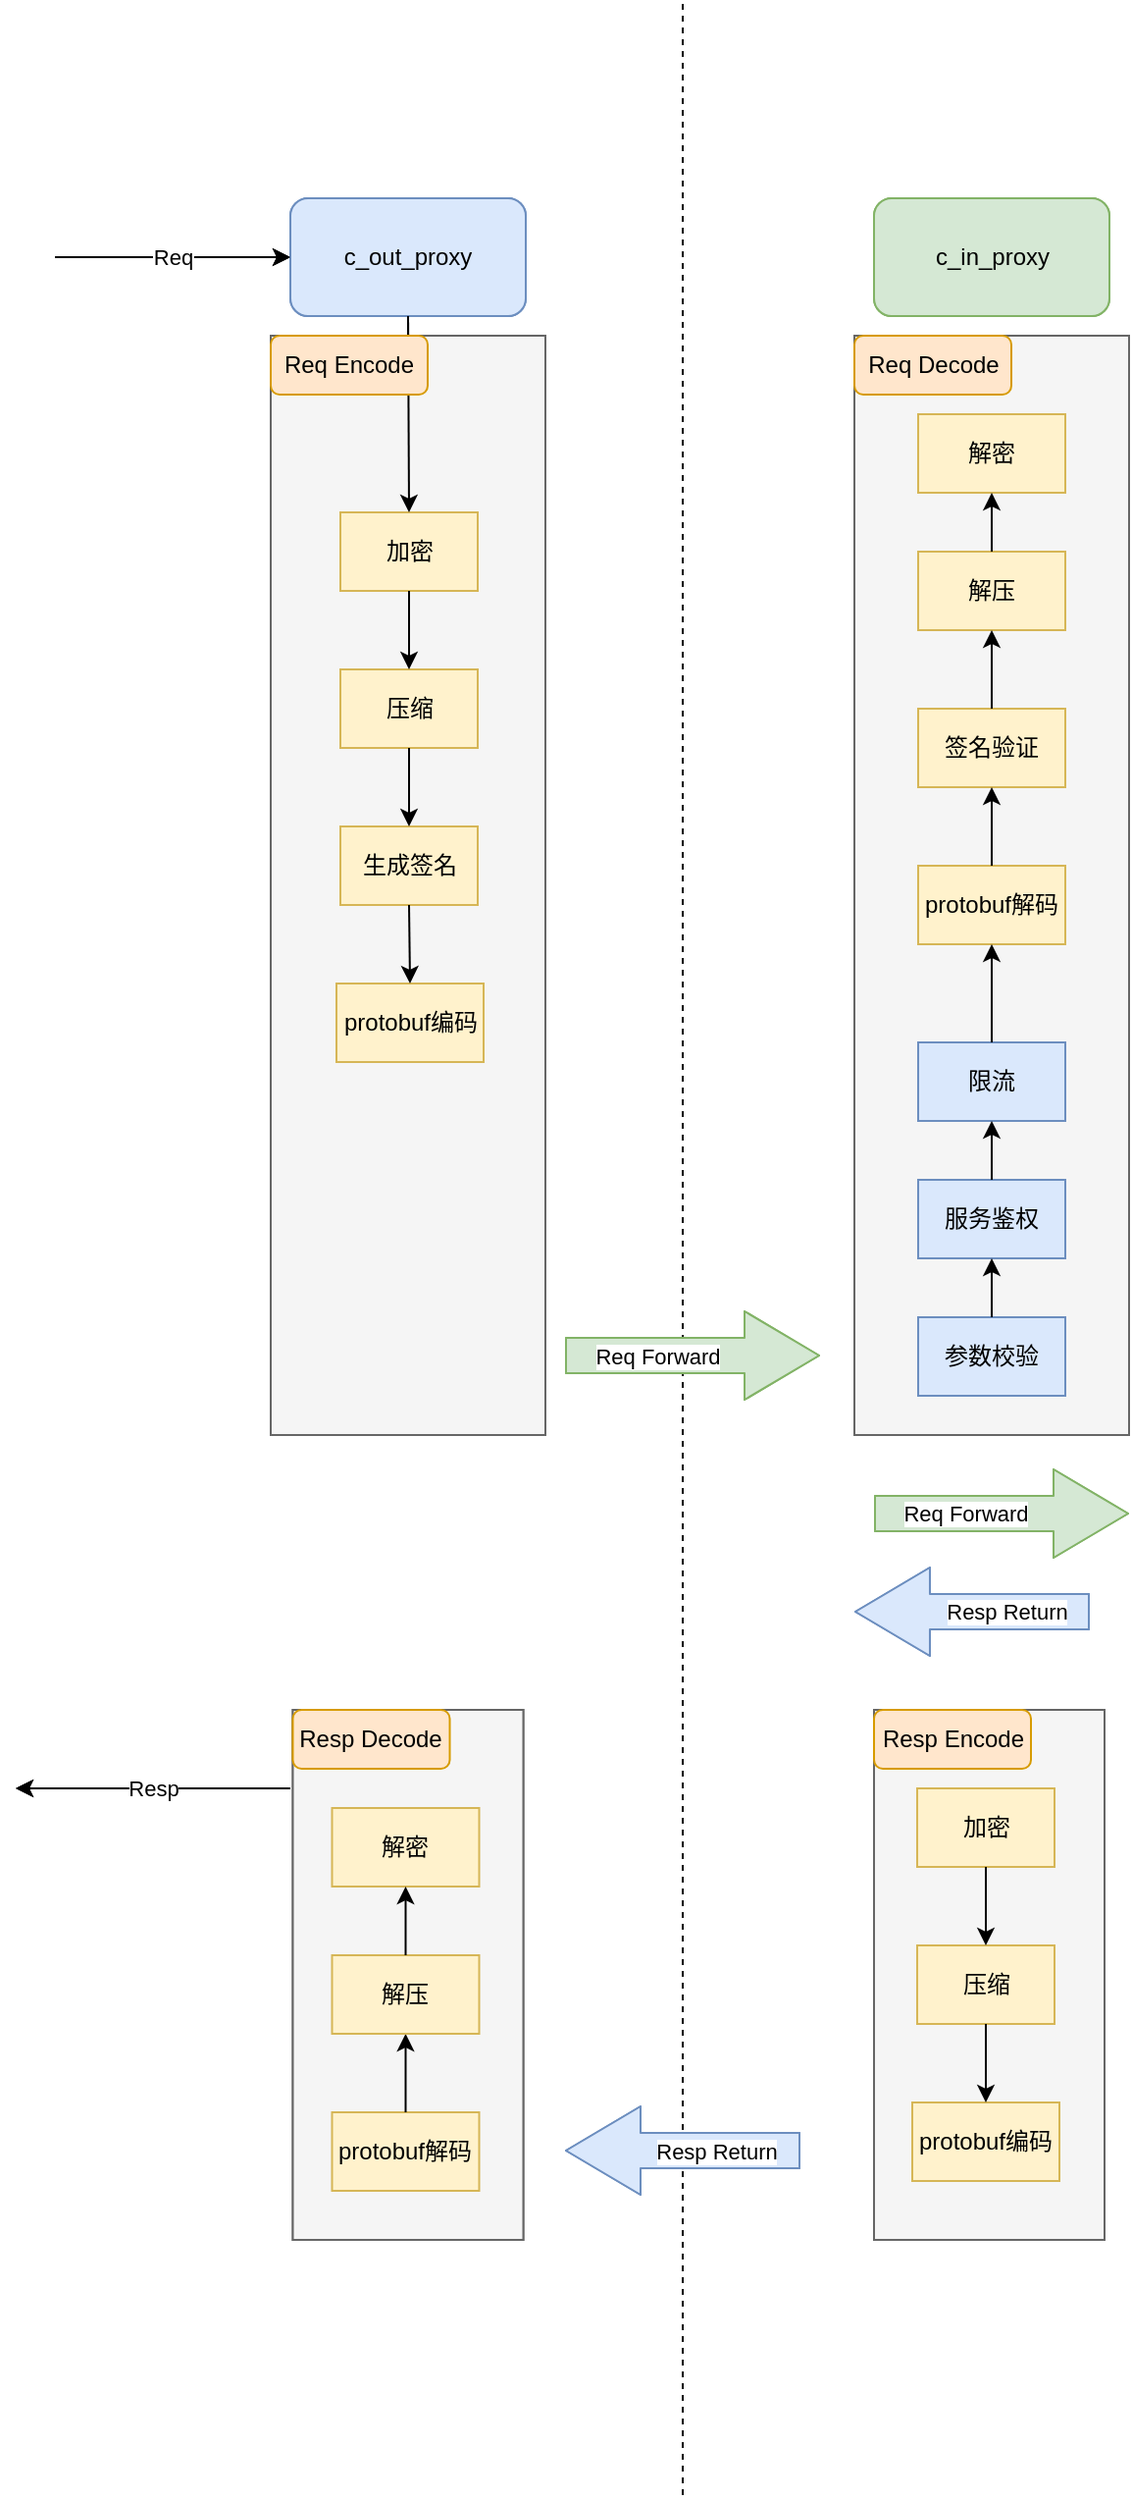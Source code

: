 <mxfile version="19.0.3" type="device" pages="2"><diagram id="SOTaGFxLW1IW16drZ-2w" name="第 1 页"><mxGraphModel dx="1558" dy="1741" grid="1" gridSize="10" guides="1" tooltips="1" connect="1" arrows="1" fold="1" page="1" pageScale="1" pageWidth="827" pageHeight="1169" math="0" shadow="0"><root><mxCell id="0"/><mxCell id="1" parent="0"/><mxCell id="iIdlqfOFY2n8oATeS3dH-1" value="" style="rounded=0;whiteSpace=wrap;html=1;fillColor=#f5f5f5;strokeColor=#666666;fontColor=#333333;" parent="1" vertex="1"><mxGeometry x="-38.75" y="850" width="117.5" height="270" as="geometry"/></mxCell><mxCell id="iIdlqfOFY2n8oATeS3dH-2" value="Resp Decode" style="rounded=1;whiteSpace=wrap;html=1;fillColor=#ffe6cc;strokeColor=#d79b00;" parent="1" vertex="1"><mxGeometry x="-38.75" y="850" width="80" height="30" as="geometry"/></mxCell><mxCell id="iIdlqfOFY2n8oATeS3dH-3" value="" style="rounded=0;whiteSpace=wrap;html=1;fillColor=#f5f5f5;strokeColor=#666666;fontColor=#333333;" parent="1" vertex="1"><mxGeometry x="257.5" y="850" width="117.5" height="270" as="geometry"/></mxCell><mxCell id="iIdlqfOFY2n8oATeS3dH-4" value="" style="rounded=0;whiteSpace=wrap;html=1;fillColor=#f5f5f5;strokeColor=#666666;fontColor=#333333;" parent="1" vertex="1"><mxGeometry x="247.5" y="150" width="140" height="560" as="geometry"/></mxCell><mxCell id="iIdlqfOFY2n8oATeS3dH-5" value="" style="rounded=0;whiteSpace=wrap;html=1;fillColor=#f5f5f5;strokeColor=#666666;fontColor=#333333;" parent="1" vertex="1"><mxGeometry x="-50" y="150" width="140" height="560" as="geometry"/></mxCell><mxCell id="iIdlqfOFY2n8oATeS3dH-6" value="c_out_proxy" style="rounded=1;whiteSpace=wrap;html=1;fillColor=#dae8fc;strokeColor=#6c8ebf;" parent="1" vertex="1"><mxGeometry x="-40" y="80" width="120" height="60" as="geometry"/></mxCell><mxCell id="iIdlqfOFY2n8oATeS3dH-7" value="c_in_proxy" style="rounded=1;whiteSpace=wrap;html=1;fillColor=#d5e8d4;strokeColor=#82b366;" parent="1" vertex="1"><mxGeometry x="257.5" y="80" width="120" height="60" as="geometry"/></mxCell><mxCell id="iIdlqfOFY2n8oATeS3dH-8" value="" style="endArrow=none;dashed=1;html=1;" parent="1" edge="1"><mxGeometry width="50" height="50" relative="1" as="geometry"><mxPoint x="160" y="1250" as="sourcePoint"/><mxPoint x="160" y="-20" as="targetPoint"/></mxGeometry></mxCell><mxCell id="iIdlqfOFY2n8oATeS3dH-9" value="加密" style="rounded=0;whiteSpace=wrap;html=1;fillColor=#fff2cc;strokeColor=#d6b656;" parent="1" vertex="1"><mxGeometry x="-14.5" y="240" width="70" height="40" as="geometry"/></mxCell><mxCell id="iIdlqfOFY2n8oATeS3dH-10" value="Req" style="endArrow=classic;html=1;entryX=0;entryY=0.5;entryDx=0;entryDy=0;" parent="1" target="iIdlqfOFY2n8oATeS3dH-6" edge="1"><mxGeometry width="50" height="50" relative="1" as="geometry"><mxPoint x="-160" y="110" as="sourcePoint"/><mxPoint x="-180" y="70" as="targetPoint"/></mxGeometry></mxCell><mxCell id="iIdlqfOFY2n8oATeS3dH-11" value="" style="endArrow=classic;html=1;exitX=0.5;exitY=1;exitDx=0;exitDy=0;entryX=0.5;entryY=0;entryDx=0;entryDy=0;" parent="1" source="iIdlqfOFY2n8oATeS3dH-6" target="iIdlqfOFY2n8oATeS3dH-9" edge="1"><mxGeometry width="50" height="50" relative="1" as="geometry"><mxPoint x="-90" y="220" as="sourcePoint"/><mxPoint x="-40" y="170" as="targetPoint"/></mxGeometry></mxCell><mxCell id="iIdlqfOFY2n8oATeS3dH-12" value="压缩" style="rounded=0;whiteSpace=wrap;html=1;fillColor=#fff2cc;strokeColor=#d6b656;" parent="1" vertex="1"><mxGeometry x="-14.5" y="320" width="70" height="40" as="geometry"/></mxCell><mxCell id="iIdlqfOFY2n8oATeS3dH-13" value="" style="endArrow=classic;html=1;exitX=0.5;exitY=1;exitDx=0;exitDy=0;entryX=0.5;entryY=0;entryDx=0;entryDy=0;" parent="1" source="iIdlqfOFY2n8oATeS3dH-9" target="iIdlqfOFY2n8oATeS3dH-12" edge="1"><mxGeometry width="50" height="50" relative="1" as="geometry"><mxPoint x="-189.5" y="330" as="sourcePoint"/><mxPoint x="-139.5" y="280" as="targetPoint"/></mxGeometry></mxCell><mxCell id="iIdlqfOFY2n8oATeS3dH-14" value="生成签名" style="rounded=0;whiteSpace=wrap;html=1;fillColor=#fff2cc;strokeColor=#d6b656;" parent="1" vertex="1"><mxGeometry x="-14.5" y="400" width="70" height="40" as="geometry"/></mxCell><mxCell id="iIdlqfOFY2n8oATeS3dH-15" value="" style="endArrow=classic;html=1;exitX=0.5;exitY=1;exitDx=0;exitDy=0;entryX=0.5;entryY=0;entryDx=0;entryDy=0;" parent="1" source="iIdlqfOFY2n8oATeS3dH-12" target="iIdlqfOFY2n8oATeS3dH-14" edge="1"><mxGeometry width="50" height="50" relative="1" as="geometry"><mxPoint x="-159.5" y="490" as="sourcePoint"/><mxPoint x="-109.5" y="440" as="targetPoint"/></mxGeometry></mxCell><mxCell id="iIdlqfOFY2n8oATeS3dH-16" value="protobuf编码" style="rounded=0;whiteSpace=wrap;html=1;fillColor=#fff2cc;strokeColor=#d6b656;" parent="1" vertex="1"><mxGeometry x="-16.5" y="480" width="75" height="40" as="geometry"/></mxCell><mxCell id="iIdlqfOFY2n8oATeS3dH-17" value="" style="endArrow=classic;html=1;exitX=0.5;exitY=1;exitDx=0;exitDy=0;entryX=0.5;entryY=0;entryDx=0;entryDy=0;" parent="1" source="iIdlqfOFY2n8oATeS3dH-14" target="iIdlqfOFY2n8oATeS3dH-16" edge="1"><mxGeometry width="50" height="50" relative="1" as="geometry"><mxPoint x="-239.5" y="540" as="sourcePoint"/><mxPoint x="-189.5" y="490" as="targetPoint"/></mxGeometry></mxCell><mxCell id="iIdlqfOFY2n8oATeS3dH-18" value="Req Forward" style="shape=flexArrow;endArrow=classic;html=1;fillColor=#d5e8d4;strokeColor=#82b366;endWidth=26;endSize=12.33;width=18;" parent="1" edge="1"><mxGeometry x="-0.286" width="50" height="50" relative="1" as="geometry"><mxPoint x="100" y="669.5" as="sourcePoint"/><mxPoint x="230" y="669.5" as="targetPoint"/><mxPoint as="offset"/></mxGeometry></mxCell><mxCell id="iIdlqfOFY2n8oATeS3dH-19" value="参数校验" style="rounded=0;whiteSpace=wrap;html=1;fillColor=#dae8fc;strokeColor=#6c8ebf;" parent="1" vertex="1"><mxGeometry x="280" y="650" width="75" height="40" as="geometry"/></mxCell><mxCell id="iIdlqfOFY2n8oATeS3dH-20" value="服务鉴权" style="rounded=0;whiteSpace=wrap;html=1;fillColor=#dae8fc;strokeColor=#6c8ebf;" parent="1" vertex="1"><mxGeometry x="280" y="580" width="75" height="40" as="geometry"/></mxCell><mxCell id="iIdlqfOFY2n8oATeS3dH-21" value="" style="endArrow=classic;html=1;exitX=0.5;exitY=0;exitDx=0;exitDy=0;entryX=0.5;entryY=1;entryDx=0;entryDy=0;" parent="1" source="iIdlqfOFY2n8oATeS3dH-19" target="iIdlqfOFY2n8oATeS3dH-20" edge="1"><mxGeometry width="50" height="50" relative="1" as="geometry"><mxPoint x="560" y="650" as="sourcePoint"/><mxPoint x="610" y="600" as="targetPoint"/></mxGeometry></mxCell><mxCell id="iIdlqfOFY2n8oATeS3dH-22" value="限流" style="rounded=0;whiteSpace=wrap;html=1;fillColor=#dae8fc;strokeColor=#6c8ebf;" parent="1" vertex="1"><mxGeometry x="280" y="510" width="75" height="40" as="geometry"/></mxCell><mxCell id="iIdlqfOFY2n8oATeS3dH-23" value="" style="endArrow=classic;html=1;exitX=0.5;exitY=0;exitDx=0;exitDy=0;entryX=0.5;entryY=1;entryDx=0;entryDy=0;" parent="1" source="iIdlqfOFY2n8oATeS3dH-20" target="iIdlqfOFY2n8oATeS3dH-22" edge="1"><mxGeometry width="50" height="50" relative="1" as="geometry"><mxPoint x="540" y="650" as="sourcePoint"/><mxPoint x="590" y="600" as="targetPoint"/></mxGeometry></mxCell><mxCell id="iIdlqfOFY2n8oATeS3dH-24" value="protobuf解码" style="rounded=0;whiteSpace=wrap;html=1;fillColor=#fff2cc;strokeColor=#d6b656;" parent="1" vertex="1"><mxGeometry x="280" y="420" width="75" height="40" as="geometry"/></mxCell><mxCell id="iIdlqfOFY2n8oATeS3dH-25" value="" style="endArrow=classic;html=1;exitX=0.5;exitY=0;exitDx=0;exitDy=0;entryX=0.5;entryY=1;entryDx=0;entryDy=0;" parent="1" source="iIdlqfOFY2n8oATeS3dH-22" target="iIdlqfOFY2n8oATeS3dH-24" edge="1"><mxGeometry width="50" height="50" relative="1" as="geometry"><mxPoint x="452.5" y="500" as="sourcePoint"/><mxPoint x="502.5" y="450" as="targetPoint"/></mxGeometry></mxCell><mxCell id="iIdlqfOFY2n8oATeS3dH-26" value="签名验证" style="rounded=0;whiteSpace=wrap;html=1;fillColor=#fff2cc;strokeColor=#d6b656;" parent="1" vertex="1"><mxGeometry x="280" y="340" width="75" height="40" as="geometry"/></mxCell><mxCell id="iIdlqfOFY2n8oATeS3dH-27" value="" style="endArrow=classic;html=1;exitX=0.5;exitY=0;exitDx=0;exitDy=0;entryX=0.5;entryY=1;entryDx=0;entryDy=0;" parent="1" source="iIdlqfOFY2n8oATeS3dH-24" target="iIdlqfOFY2n8oATeS3dH-26" edge="1"><mxGeometry width="50" height="50" relative="1" as="geometry"><mxPoint x="412.5" y="480" as="sourcePoint"/><mxPoint x="462.5" y="430" as="targetPoint"/></mxGeometry></mxCell><mxCell id="iIdlqfOFY2n8oATeS3dH-28" value="解压" style="rounded=0;whiteSpace=wrap;html=1;fillColor=#fff2cc;strokeColor=#d6b656;" parent="1" vertex="1"><mxGeometry x="280" y="260" width="75" height="40" as="geometry"/></mxCell><mxCell id="iIdlqfOFY2n8oATeS3dH-29" value="" style="endArrow=classic;html=1;exitX=0.5;exitY=0;exitDx=0;exitDy=0;entryX=0.5;entryY=1;entryDx=0;entryDy=0;" parent="1" source="iIdlqfOFY2n8oATeS3dH-26" target="iIdlqfOFY2n8oATeS3dH-28" edge="1"><mxGeometry width="50" height="50" relative="1" as="geometry"><mxPoint x="527.5" y="440" as="sourcePoint"/><mxPoint x="577.5" y="390" as="targetPoint"/></mxGeometry></mxCell><mxCell id="iIdlqfOFY2n8oATeS3dH-30" value="解密" style="rounded=0;whiteSpace=wrap;html=1;fillColor=#fff2cc;strokeColor=#d6b656;" parent="1" vertex="1"><mxGeometry x="280" y="190" width="75" height="40" as="geometry"/></mxCell><mxCell id="iIdlqfOFY2n8oATeS3dH-31" value="" style="endArrow=classic;html=1;exitX=0.5;exitY=0;exitDx=0;exitDy=0;entryX=0.5;entryY=1;entryDx=0;entryDy=0;" parent="1" source="iIdlqfOFY2n8oATeS3dH-28" target="iIdlqfOFY2n8oATeS3dH-30" edge="1"><mxGeometry width="50" height="50" relative="1" as="geometry"><mxPoint x="467.5" y="280" as="sourcePoint"/><mxPoint x="517.5" y="230" as="targetPoint"/></mxGeometry></mxCell><mxCell id="iIdlqfOFY2n8oATeS3dH-32" value="Req Encode" style="rounded=1;whiteSpace=wrap;html=1;fillColor=#ffe6cc;strokeColor=#d79b00;" parent="1" vertex="1"><mxGeometry x="-50" y="150" width="80" height="30" as="geometry"/></mxCell><mxCell id="iIdlqfOFY2n8oATeS3dH-33" value="Req Decode" style="rounded=1;whiteSpace=wrap;html=1;fillColor=#ffe6cc;strokeColor=#d79b00;" parent="1" vertex="1"><mxGeometry x="247.5" y="150" width="80" height="30" as="geometry"/></mxCell><mxCell id="iIdlqfOFY2n8oATeS3dH-34" value="Req Forward" style="shape=flexArrow;endArrow=classic;html=1;fillColor=#d5e8d4;strokeColor=#82b366;endWidth=26;endSize=12.33;width=18;" parent="1" edge="1"><mxGeometry x="-0.286" width="50" height="50" relative="1" as="geometry"><mxPoint x="257.5" y="750" as="sourcePoint"/><mxPoint x="387.5" y="750" as="targetPoint"/><mxPoint as="offset"/></mxGeometry></mxCell><mxCell id="iIdlqfOFY2n8oATeS3dH-35" value="Resp Return" style="shape=flexArrow;endArrow=classic;html=1;fillColor=#dae8fc;strokeColor=#6c8ebf;endWidth=26;endSize=12.33;width=18;" parent="1" edge="1"><mxGeometry x="-0.286" width="50" height="50" relative="1" as="geometry"><mxPoint x="367.5" y="800" as="sourcePoint"/><mxPoint x="247.5" y="800" as="targetPoint"/><mxPoint as="offset"/></mxGeometry></mxCell><mxCell id="iIdlqfOFY2n8oATeS3dH-36" value="加密" style="rounded=0;whiteSpace=wrap;html=1;fillColor=#fff2cc;strokeColor=#d6b656;" parent="1" vertex="1"><mxGeometry x="279.5" y="890" width="70" height="40" as="geometry"/></mxCell><mxCell id="iIdlqfOFY2n8oATeS3dH-37" value="压缩" style="rounded=0;whiteSpace=wrap;html=1;fillColor=#fff2cc;strokeColor=#d6b656;" parent="1" vertex="1"><mxGeometry x="279.5" y="970" width="70" height="40" as="geometry"/></mxCell><mxCell id="iIdlqfOFY2n8oATeS3dH-38" value="" style="endArrow=classic;html=1;exitX=0.5;exitY=1;exitDx=0;exitDy=0;entryX=0.5;entryY=0;entryDx=0;entryDy=0;" parent="1" source="iIdlqfOFY2n8oATeS3dH-36" target="iIdlqfOFY2n8oATeS3dH-37" edge="1"><mxGeometry width="50" height="50" relative="1" as="geometry"><mxPoint x="104.5" y="980" as="sourcePoint"/><mxPoint x="154.5" y="930" as="targetPoint"/></mxGeometry></mxCell><mxCell id="iIdlqfOFY2n8oATeS3dH-39" value="protobuf编码" style="rounded=0;whiteSpace=wrap;html=1;fillColor=#fff2cc;strokeColor=#d6b656;" parent="1" vertex="1"><mxGeometry x="277" y="1050" width="75" height="40" as="geometry"/></mxCell><mxCell id="iIdlqfOFY2n8oATeS3dH-40" value="" style="endArrow=classic;html=1;exitX=0.5;exitY=1;exitDx=0;exitDy=0;entryX=0.5;entryY=0;entryDx=0;entryDy=0;" parent="1" source="iIdlqfOFY2n8oATeS3dH-37" target="iIdlqfOFY2n8oATeS3dH-39" edge="1"><mxGeometry width="50" height="50" relative="1" as="geometry"><mxPoint x="311.5" y="1040" as="sourcePoint"/><mxPoint x="101.5" y="1090" as="targetPoint"/></mxGeometry></mxCell><mxCell id="iIdlqfOFY2n8oATeS3dH-41" value="Resp Encode" style="rounded=1;whiteSpace=wrap;html=1;fillColor=#ffe6cc;strokeColor=#d79b00;" parent="1" vertex="1"><mxGeometry x="257.5" y="850" width="80" height="30" as="geometry"/></mxCell><mxCell id="iIdlqfOFY2n8oATeS3dH-42" value="protobuf解码" style="rounded=0;whiteSpace=wrap;html=1;fillColor=#fff2cc;strokeColor=#d6b656;" parent="1" vertex="1"><mxGeometry x="-18.75" y="1055" width="75" height="40" as="geometry"/></mxCell><mxCell id="iIdlqfOFY2n8oATeS3dH-43" value="" style="endArrow=classic;html=1;exitX=0.5;exitY=0;exitDx=0;exitDy=0;entryX=0.5;entryY=1;entryDx=0;entryDy=0;" parent="1" source="iIdlqfOFY2n8oATeS3dH-42" target="iIdlqfOFY2n8oATeS3dH-44" edge="1"><mxGeometry width="50" height="50" relative="1" as="geometry"><mxPoint x="113.75" y="1115" as="sourcePoint"/><mxPoint x="18.75" y="1015" as="targetPoint"/></mxGeometry></mxCell><mxCell id="iIdlqfOFY2n8oATeS3dH-44" value="解压" style="rounded=0;whiteSpace=wrap;html=1;fillColor=#fff2cc;strokeColor=#d6b656;" parent="1" vertex="1"><mxGeometry x="-18.75" y="975" width="75" height="40" as="geometry"/></mxCell><mxCell id="iIdlqfOFY2n8oATeS3dH-45" value="解密" style="rounded=0;whiteSpace=wrap;html=1;fillColor=#fff2cc;strokeColor=#d6b656;" parent="1" vertex="1"><mxGeometry x="-18.75" y="900" width="75" height="40" as="geometry"/></mxCell><mxCell id="iIdlqfOFY2n8oATeS3dH-46" value="" style="endArrow=classic;html=1;exitX=0.5;exitY=0;exitDx=0;exitDy=0;entryX=0.5;entryY=1;entryDx=0;entryDy=0;" parent="1" source="iIdlqfOFY2n8oATeS3dH-44" target="iIdlqfOFY2n8oATeS3dH-45" edge="1"><mxGeometry width="50" height="50" relative="1" as="geometry"><mxPoint x="-41.25" y="1005" as="sourcePoint"/><mxPoint x="8.75" y="955" as="targetPoint"/></mxGeometry></mxCell><mxCell id="iIdlqfOFY2n8oATeS3dH-47" value="Resp Return" style="shape=flexArrow;endArrow=classic;html=1;fillColor=#dae8fc;strokeColor=#6c8ebf;endWidth=26;endSize=12.33;width=18;" parent="1" edge="1"><mxGeometry x="-0.286" width="50" height="50" relative="1" as="geometry"><mxPoint x="220" y="1074.5" as="sourcePoint"/><mxPoint x="100" y="1074.5" as="targetPoint"/><mxPoint as="offset"/></mxGeometry></mxCell><mxCell id="iIdlqfOFY2n8oATeS3dH-48" value="Resp" style="endArrow=classic;html=1;" parent="1" edge="1"><mxGeometry width="50" height="50" relative="1" as="geometry"><mxPoint x="-40" y="890" as="sourcePoint"/><mxPoint x="-180" y="890" as="targetPoint"/></mxGeometry></mxCell><mxCell id="leul8fCSajQnBzMa0NkY-1" value="" style="rounded=0;whiteSpace=wrap;html=1;fillColor=#f5f5f5;strokeColor=#666666;fontColor=#333333;" vertex="1" parent="1"><mxGeometry x="-38.75" y="850" width="117.5" height="270" as="geometry"/></mxCell><mxCell id="leul8fCSajQnBzMa0NkY-2" value="Resp Decode" style="rounded=1;whiteSpace=wrap;html=1;fillColor=#ffe6cc;strokeColor=#d79b00;" vertex="1" parent="1"><mxGeometry x="-38.75" y="850" width="80" height="30" as="geometry"/></mxCell><mxCell id="leul8fCSajQnBzMa0NkY-3" value="" style="rounded=0;whiteSpace=wrap;html=1;fillColor=#f5f5f5;strokeColor=#666666;fontColor=#333333;" vertex="1" parent="1"><mxGeometry x="257.5" y="850" width="117.5" height="270" as="geometry"/></mxCell><mxCell id="leul8fCSajQnBzMa0NkY-4" value="" style="rounded=0;whiteSpace=wrap;html=1;fillColor=#f5f5f5;strokeColor=#666666;fontColor=#333333;" vertex="1" parent="1"><mxGeometry x="247.5" y="150" width="140" height="560" as="geometry"/></mxCell><mxCell id="leul8fCSajQnBzMa0NkY-5" value="" style="rounded=0;whiteSpace=wrap;html=1;fillColor=#f5f5f5;strokeColor=#666666;fontColor=#333333;" vertex="1" parent="1"><mxGeometry x="-50" y="150" width="140" height="560" as="geometry"/></mxCell><mxCell id="leul8fCSajQnBzMa0NkY-6" value="c_out_proxy" style="rounded=1;whiteSpace=wrap;html=1;fillColor=#dae8fc;strokeColor=#6c8ebf;" vertex="1" parent="1"><mxGeometry x="-40" y="80" width="120" height="60" as="geometry"/></mxCell><mxCell id="leul8fCSajQnBzMa0NkY-7" value="c_in_proxy" style="rounded=1;whiteSpace=wrap;html=1;fillColor=#d5e8d4;strokeColor=#82b366;" vertex="1" parent="1"><mxGeometry x="257.5" y="80" width="120" height="60" as="geometry"/></mxCell><mxCell id="leul8fCSajQnBzMa0NkY-8" value="" style="endArrow=none;dashed=1;html=1;" edge="1" parent="1"><mxGeometry width="50" height="50" relative="1" as="geometry"><mxPoint x="160" y="1250" as="sourcePoint"/><mxPoint x="160" y="-20" as="targetPoint"/></mxGeometry></mxCell><mxCell id="leul8fCSajQnBzMa0NkY-9" value="加密" style="rounded=0;whiteSpace=wrap;html=1;fillColor=#fff2cc;strokeColor=#d6b656;" vertex="1" parent="1"><mxGeometry x="-14.5" y="240" width="70" height="40" as="geometry"/></mxCell><mxCell id="leul8fCSajQnBzMa0NkY-10" value="Req" style="endArrow=classic;html=1;entryX=0;entryY=0.5;entryDx=0;entryDy=0;" edge="1" parent="1" target="leul8fCSajQnBzMa0NkY-6"><mxGeometry width="50" height="50" relative="1" as="geometry"><mxPoint x="-160" y="110" as="sourcePoint"/><mxPoint x="-180" y="70" as="targetPoint"/></mxGeometry></mxCell><mxCell id="leul8fCSajQnBzMa0NkY-11" value="" style="endArrow=classic;html=1;exitX=0.5;exitY=1;exitDx=0;exitDy=0;entryX=0.5;entryY=0;entryDx=0;entryDy=0;" edge="1" parent="1" source="leul8fCSajQnBzMa0NkY-6" target="leul8fCSajQnBzMa0NkY-9"><mxGeometry width="50" height="50" relative="1" as="geometry"><mxPoint x="-90" y="220" as="sourcePoint"/><mxPoint x="-40" y="170" as="targetPoint"/></mxGeometry></mxCell><mxCell id="leul8fCSajQnBzMa0NkY-12" value="压缩" style="rounded=0;whiteSpace=wrap;html=1;fillColor=#fff2cc;strokeColor=#d6b656;" vertex="1" parent="1"><mxGeometry x="-14.5" y="320" width="70" height="40" as="geometry"/></mxCell><mxCell id="leul8fCSajQnBzMa0NkY-13" value="" style="endArrow=classic;html=1;exitX=0.5;exitY=1;exitDx=0;exitDy=0;entryX=0.5;entryY=0;entryDx=0;entryDy=0;" edge="1" parent="1" source="leul8fCSajQnBzMa0NkY-9" target="leul8fCSajQnBzMa0NkY-12"><mxGeometry width="50" height="50" relative="1" as="geometry"><mxPoint x="-189.5" y="330" as="sourcePoint"/><mxPoint x="-139.5" y="280" as="targetPoint"/></mxGeometry></mxCell><mxCell id="leul8fCSajQnBzMa0NkY-14" value="生成签名" style="rounded=0;whiteSpace=wrap;html=1;fillColor=#fff2cc;strokeColor=#d6b656;" vertex="1" parent="1"><mxGeometry x="-14.5" y="400" width="70" height="40" as="geometry"/></mxCell><mxCell id="leul8fCSajQnBzMa0NkY-15" value="" style="endArrow=classic;html=1;exitX=0.5;exitY=1;exitDx=0;exitDy=0;entryX=0.5;entryY=0;entryDx=0;entryDy=0;" edge="1" parent="1" source="leul8fCSajQnBzMa0NkY-12" target="leul8fCSajQnBzMa0NkY-14"><mxGeometry width="50" height="50" relative="1" as="geometry"><mxPoint x="-159.5" y="490" as="sourcePoint"/><mxPoint x="-109.5" y="440" as="targetPoint"/></mxGeometry></mxCell><mxCell id="leul8fCSajQnBzMa0NkY-16" value="protobuf编码" style="rounded=0;whiteSpace=wrap;html=1;fillColor=#fff2cc;strokeColor=#d6b656;" vertex="1" parent="1"><mxGeometry x="-16.5" y="480" width="75" height="40" as="geometry"/></mxCell><mxCell id="leul8fCSajQnBzMa0NkY-17" value="" style="endArrow=classic;html=1;exitX=0.5;exitY=1;exitDx=0;exitDy=0;entryX=0.5;entryY=0;entryDx=0;entryDy=0;" edge="1" parent="1" source="leul8fCSajQnBzMa0NkY-14" target="leul8fCSajQnBzMa0NkY-16"><mxGeometry width="50" height="50" relative="1" as="geometry"><mxPoint x="-239.5" y="540" as="sourcePoint"/><mxPoint x="-189.5" y="490" as="targetPoint"/></mxGeometry></mxCell><mxCell id="leul8fCSajQnBzMa0NkY-18" value="Req Forward" style="shape=flexArrow;endArrow=classic;html=1;fillColor=#d5e8d4;strokeColor=#82b366;endWidth=26;endSize=12.33;width=18;" edge="1" parent="1"><mxGeometry x="-0.286" width="50" height="50" relative="1" as="geometry"><mxPoint x="100" y="669.5" as="sourcePoint"/><mxPoint x="230" y="669.5" as="targetPoint"/><mxPoint as="offset"/></mxGeometry></mxCell><mxCell id="leul8fCSajQnBzMa0NkY-19" value="参数校验" style="rounded=0;whiteSpace=wrap;html=1;fillColor=#dae8fc;strokeColor=#6c8ebf;" vertex="1" parent="1"><mxGeometry x="280" y="650" width="75" height="40" as="geometry"/></mxCell><mxCell id="leul8fCSajQnBzMa0NkY-20" value="服务鉴权" style="rounded=0;whiteSpace=wrap;html=1;fillColor=#dae8fc;strokeColor=#6c8ebf;" vertex="1" parent="1"><mxGeometry x="280" y="580" width="75" height="40" as="geometry"/></mxCell><mxCell id="leul8fCSajQnBzMa0NkY-21" value="" style="endArrow=classic;html=1;exitX=0.5;exitY=0;exitDx=0;exitDy=0;entryX=0.5;entryY=1;entryDx=0;entryDy=0;" edge="1" parent="1" source="leul8fCSajQnBzMa0NkY-19" target="leul8fCSajQnBzMa0NkY-20"><mxGeometry width="50" height="50" relative="1" as="geometry"><mxPoint x="560" y="650" as="sourcePoint"/><mxPoint x="610" y="600" as="targetPoint"/></mxGeometry></mxCell><mxCell id="leul8fCSajQnBzMa0NkY-22" value="限流" style="rounded=0;whiteSpace=wrap;html=1;fillColor=#dae8fc;strokeColor=#6c8ebf;" vertex="1" parent="1"><mxGeometry x="280" y="510" width="75" height="40" as="geometry"/></mxCell><mxCell id="leul8fCSajQnBzMa0NkY-23" value="" style="endArrow=classic;html=1;exitX=0.5;exitY=0;exitDx=0;exitDy=0;entryX=0.5;entryY=1;entryDx=0;entryDy=0;" edge="1" parent="1" source="leul8fCSajQnBzMa0NkY-20" target="leul8fCSajQnBzMa0NkY-22"><mxGeometry width="50" height="50" relative="1" as="geometry"><mxPoint x="540" y="650" as="sourcePoint"/><mxPoint x="590" y="600" as="targetPoint"/></mxGeometry></mxCell><mxCell id="leul8fCSajQnBzMa0NkY-24" value="protobuf解码" style="rounded=0;whiteSpace=wrap;html=1;fillColor=#fff2cc;strokeColor=#d6b656;" vertex="1" parent="1"><mxGeometry x="280" y="420" width="75" height="40" as="geometry"/></mxCell><mxCell id="leul8fCSajQnBzMa0NkY-25" value="" style="endArrow=classic;html=1;exitX=0.5;exitY=0;exitDx=0;exitDy=0;entryX=0.5;entryY=1;entryDx=0;entryDy=0;" edge="1" parent="1" source="leul8fCSajQnBzMa0NkY-22" target="leul8fCSajQnBzMa0NkY-24"><mxGeometry width="50" height="50" relative="1" as="geometry"><mxPoint x="452.5" y="500" as="sourcePoint"/><mxPoint x="502.5" y="450" as="targetPoint"/></mxGeometry></mxCell><mxCell id="leul8fCSajQnBzMa0NkY-26" value="签名验证" style="rounded=0;whiteSpace=wrap;html=1;fillColor=#fff2cc;strokeColor=#d6b656;" vertex="1" parent="1"><mxGeometry x="280" y="340" width="75" height="40" as="geometry"/></mxCell><mxCell id="leul8fCSajQnBzMa0NkY-27" value="" style="endArrow=classic;html=1;exitX=0.5;exitY=0;exitDx=0;exitDy=0;entryX=0.5;entryY=1;entryDx=0;entryDy=0;" edge="1" parent="1" source="leul8fCSajQnBzMa0NkY-24" target="leul8fCSajQnBzMa0NkY-26"><mxGeometry width="50" height="50" relative="1" as="geometry"><mxPoint x="412.5" y="480" as="sourcePoint"/><mxPoint x="462.5" y="430" as="targetPoint"/></mxGeometry></mxCell><mxCell id="leul8fCSajQnBzMa0NkY-28" value="解压" style="rounded=0;whiteSpace=wrap;html=1;fillColor=#fff2cc;strokeColor=#d6b656;" vertex="1" parent="1"><mxGeometry x="280" y="260" width="75" height="40" as="geometry"/></mxCell><mxCell id="leul8fCSajQnBzMa0NkY-29" value="" style="endArrow=classic;html=1;exitX=0.5;exitY=0;exitDx=0;exitDy=0;entryX=0.5;entryY=1;entryDx=0;entryDy=0;" edge="1" parent="1" source="leul8fCSajQnBzMa0NkY-26" target="leul8fCSajQnBzMa0NkY-28"><mxGeometry width="50" height="50" relative="1" as="geometry"><mxPoint x="527.5" y="440" as="sourcePoint"/><mxPoint x="577.5" y="390" as="targetPoint"/></mxGeometry></mxCell><mxCell id="leul8fCSajQnBzMa0NkY-30" value="解密" style="rounded=0;whiteSpace=wrap;html=1;fillColor=#fff2cc;strokeColor=#d6b656;" vertex="1" parent="1"><mxGeometry x="280" y="190" width="75" height="40" as="geometry"/></mxCell><mxCell id="leul8fCSajQnBzMa0NkY-31" value="" style="endArrow=classic;html=1;exitX=0.5;exitY=0;exitDx=0;exitDy=0;entryX=0.5;entryY=1;entryDx=0;entryDy=0;" edge="1" parent="1" source="leul8fCSajQnBzMa0NkY-28" target="leul8fCSajQnBzMa0NkY-30"><mxGeometry width="50" height="50" relative="1" as="geometry"><mxPoint x="467.5" y="280" as="sourcePoint"/><mxPoint x="517.5" y="230" as="targetPoint"/></mxGeometry></mxCell><mxCell id="leul8fCSajQnBzMa0NkY-32" value="Req Encode" style="rounded=1;whiteSpace=wrap;html=1;fillColor=#ffe6cc;strokeColor=#d79b00;" vertex="1" parent="1"><mxGeometry x="-50" y="150" width="80" height="30" as="geometry"/></mxCell><mxCell id="leul8fCSajQnBzMa0NkY-33" value="Req Decode" style="rounded=1;whiteSpace=wrap;html=1;fillColor=#ffe6cc;strokeColor=#d79b00;" vertex="1" parent="1"><mxGeometry x="247.5" y="150" width="80" height="30" as="geometry"/></mxCell><mxCell id="leul8fCSajQnBzMa0NkY-34" value="Req Forward" style="shape=flexArrow;endArrow=classic;html=1;fillColor=#d5e8d4;strokeColor=#82b366;endWidth=26;endSize=12.33;width=18;" edge="1" parent="1"><mxGeometry x="-0.286" width="50" height="50" relative="1" as="geometry"><mxPoint x="257.5" y="750" as="sourcePoint"/><mxPoint x="387.5" y="750" as="targetPoint"/><mxPoint as="offset"/></mxGeometry></mxCell><mxCell id="leul8fCSajQnBzMa0NkY-35" value="Resp Return" style="shape=flexArrow;endArrow=classic;html=1;fillColor=#dae8fc;strokeColor=#6c8ebf;endWidth=26;endSize=12.33;width=18;" edge="1" parent="1"><mxGeometry x="-0.286" width="50" height="50" relative="1" as="geometry"><mxPoint x="367.5" y="800" as="sourcePoint"/><mxPoint x="247.5" y="800" as="targetPoint"/><mxPoint as="offset"/></mxGeometry></mxCell><mxCell id="leul8fCSajQnBzMa0NkY-36" value="加密" style="rounded=0;whiteSpace=wrap;html=1;fillColor=#fff2cc;strokeColor=#d6b656;" vertex="1" parent="1"><mxGeometry x="279.5" y="890" width="70" height="40" as="geometry"/></mxCell><mxCell id="leul8fCSajQnBzMa0NkY-37" value="压缩" style="rounded=0;whiteSpace=wrap;html=1;fillColor=#fff2cc;strokeColor=#d6b656;" vertex="1" parent="1"><mxGeometry x="279.5" y="970" width="70" height="40" as="geometry"/></mxCell><mxCell id="leul8fCSajQnBzMa0NkY-38" value="" style="endArrow=classic;html=1;exitX=0.5;exitY=1;exitDx=0;exitDy=0;entryX=0.5;entryY=0;entryDx=0;entryDy=0;" edge="1" parent="1" source="leul8fCSajQnBzMa0NkY-36" target="leul8fCSajQnBzMa0NkY-37"><mxGeometry width="50" height="50" relative="1" as="geometry"><mxPoint x="104.5" y="980" as="sourcePoint"/><mxPoint x="154.5" y="930" as="targetPoint"/></mxGeometry></mxCell><mxCell id="leul8fCSajQnBzMa0NkY-39" value="protobuf编码" style="rounded=0;whiteSpace=wrap;html=1;fillColor=#fff2cc;strokeColor=#d6b656;" vertex="1" parent="1"><mxGeometry x="277" y="1050" width="75" height="40" as="geometry"/></mxCell><mxCell id="leul8fCSajQnBzMa0NkY-40" value="" style="endArrow=classic;html=1;exitX=0.5;exitY=1;exitDx=0;exitDy=0;entryX=0.5;entryY=0;entryDx=0;entryDy=0;" edge="1" parent="1" source="leul8fCSajQnBzMa0NkY-37" target="leul8fCSajQnBzMa0NkY-39"><mxGeometry width="50" height="50" relative="1" as="geometry"><mxPoint x="311.5" y="1040" as="sourcePoint"/><mxPoint x="101.5" y="1090" as="targetPoint"/></mxGeometry></mxCell><mxCell id="leul8fCSajQnBzMa0NkY-41" value="Resp Encode" style="rounded=1;whiteSpace=wrap;html=1;fillColor=#ffe6cc;strokeColor=#d79b00;" vertex="1" parent="1"><mxGeometry x="257.5" y="850" width="80" height="30" as="geometry"/></mxCell><mxCell id="leul8fCSajQnBzMa0NkY-42" value="protobuf解码" style="rounded=0;whiteSpace=wrap;html=1;fillColor=#fff2cc;strokeColor=#d6b656;" vertex="1" parent="1"><mxGeometry x="-18.75" y="1055" width="75" height="40" as="geometry"/></mxCell><mxCell id="leul8fCSajQnBzMa0NkY-43" value="" style="endArrow=classic;html=1;exitX=0.5;exitY=0;exitDx=0;exitDy=0;entryX=0.5;entryY=1;entryDx=0;entryDy=0;" edge="1" parent="1" source="leul8fCSajQnBzMa0NkY-42" target="leul8fCSajQnBzMa0NkY-44"><mxGeometry width="50" height="50" relative="1" as="geometry"><mxPoint x="113.75" y="1115" as="sourcePoint"/><mxPoint x="18.75" y="1015" as="targetPoint"/></mxGeometry></mxCell><mxCell id="leul8fCSajQnBzMa0NkY-44" value="解压" style="rounded=0;whiteSpace=wrap;html=1;fillColor=#fff2cc;strokeColor=#d6b656;" vertex="1" parent="1"><mxGeometry x="-18.75" y="975" width="75" height="40" as="geometry"/></mxCell><mxCell id="leul8fCSajQnBzMa0NkY-45" value="解密" style="rounded=0;whiteSpace=wrap;html=1;fillColor=#fff2cc;strokeColor=#d6b656;" vertex="1" parent="1"><mxGeometry x="-18.75" y="900" width="75" height="40" as="geometry"/></mxCell><mxCell id="leul8fCSajQnBzMa0NkY-46" value="" style="endArrow=classic;html=1;exitX=0.5;exitY=0;exitDx=0;exitDy=0;entryX=0.5;entryY=1;entryDx=0;entryDy=0;" edge="1" parent="1" source="leul8fCSajQnBzMa0NkY-44" target="leul8fCSajQnBzMa0NkY-45"><mxGeometry width="50" height="50" relative="1" as="geometry"><mxPoint x="-41.25" y="1005" as="sourcePoint"/><mxPoint x="8.75" y="955" as="targetPoint"/></mxGeometry></mxCell><mxCell id="leul8fCSajQnBzMa0NkY-47" value="Resp Return" style="shape=flexArrow;endArrow=classic;html=1;fillColor=#dae8fc;strokeColor=#6c8ebf;endWidth=26;endSize=12.33;width=18;" edge="1" parent="1"><mxGeometry x="-0.286" width="50" height="50" relative="1" as="geometry"><mxPoint x="220" y="1074.5" as="sourcePoint"/><mxPoint x="100" y="1074.5" as="targetPoint"/><mxPoint as="offset"/></mxGeometry></mxCell><mxCell id="leul8fCSajQnBzMa0NkY-48" value="Resp" style="endArrow=classic;html=1;" edge="1" parent="1"><mxGeometry width="50" height="50" relative="1" as="geometry"><mxPoint x="-40" y="890" as="sourcePoint"/><mxPoint x="-180" y="890" as="targetPoint"/></mxGeometry></mxCell></root></mxGraphModel></diagram><diagram id="HXYYwLJeab21wlrPwaQW" name="第 2 页"><mxGraphModel dx="1558" dy="572" grid="1" gridSize="10" guides="1" tooltips="1" connect="1" arrows="1" fold="1" page="1" pageScale="1" pageWidth="827" pageHeight="1169" math="0" shadow="0"><root><mxCell id="0"/><mxCell id="1" parent="0"/><mxCell id="jHTnABFFaQKf52ba4-5h-3" value="" style="rounded=0;whiteSpace=wrap;html=1;fillColor=#f5f5f5;fontColor=#333333;strokeColor=#666666;" vertex="1" parent="1"><mxGeometry x="440" y="480" width="670" height="520" as="geometry"/></mxCell><mxCell id="hcY_RRL0d-CI-Dwc7T0g-1" value="" style="rounded=1;whiteSpace=wrap;html=1;fillColor=#ffff88;strokeColor=#36393d;" vertex="1" parent="1"><mxGeometry x="620" y="714" width="110" height="226" as="geometry"/></mxCell><mxCell id="jHTnABFFaQKf52ba4-5h-4" value="" style="rounded=0;whiteSpace=wrap;html=1;fillColor=#f5f5f5;strokeColor=#666666;fontColor=#333333;" vertex="1" parent="1"><mxGeometry x="-120" y="480" width="510" height="520" as="geometry"/></mxCell><mxCell id="HyoZb8a2J7ZxMZ6b1C7o-4" value="" style="rounded=0;whiteSpace=wrap;html=1;fillColor=#cdeb8b;strokeColor=#36393d;" vertex="1" parent="1"><mxGeometry x="730" y="680" width="120" height="290" as="geometry"/></mxCell><mxCell id="HyoZb8a2J7ZxMZ6b1C7o-5" value="req decode" style="rounded=0;whiteSpace=wrap;html=1;fillColor=#fff2cc;strokeColor=#d6b656;" vertex="1" parent="1"><mxGeometry x="730" y="680" width="70" height="30" as="geometry"/></mxCell><mxCell id="-zOE7_jXhn1unIA9nTQS-1" value="" style="rounded=0;whiteSpace=wrap;html=1;fillColor=#cce5ff;strokeColor=#36393d;" vertex="1" parent="1"><mxGeometry x="150" y="680" width="120" height="290" as="geometry"/></mxCell><mxCell id="up-sRdXNHj40AC0f5TZt-1" value="out_proxy" style="rounded=1;whiteSpace=wrap;html=1;fillColor=#dae8fc;strokeColor=#6c8ebf;" vertex="1" parent="1"><mxGeometry x="150" y="600" width="120" height="60" as="geometry"/></mxCell><mxCell id="up-sRdXNHj40AC0f5TZt-2" value="in_proxy" style="rounded=1;whiteSpace=wrap;html=1;fillColor=#d5e8d4;strokeColor=#82b366;" vertex="1" parent="1"><mxGeometry x="730" y="600" width="120" height="60" as="geometry"/></mxCell><mxCell id="up-sRdXNHj40AC0f5TZt-3" value="" style="html=1;points=[];perimeter=orthogonalPerimeter;fillColor=#d0cee2;strokeColor=#56517e;" vertex="1" parent="1"><mxGeometry x="409" y="480" width="10" height="520" as="geometry"/></mxCell><mxCell id="up-sRdXNHj40AC0f5TZt-4" value="biz1" style="rounded=0;whiteSpace=wrap;html=1;fillColor=#fff2cc;strokeColor=#d6b656;" vertex="1" parent="1"><mxGeometry x="-100" y="510" width="120" height="60" as="geometry"/></mxCell><mxCell id="up-sRdXNHj40AC0f5TZt-5" value="biz2" style="rounded=0;whiteSpace=wrap;html=1;fillColor=#fff2cc;strokeColor=#d6b656;" vertex="1" parent="1"><mxGeometry x="-100" y="670" width="120" height="60" as="geometry"/></mxCell><mxCell id="up-sRdXNHj40AC0f5TZt-6" value="service discovery call" style="endArrow=classic;html=1;rounded=0;exitX=1;exitY=0.5;exitDx=0;exitDy=0;entryX=0;entryY=0.25;entryDx=0;entryDy=0;edgeStyle=orthogonalEdgeStyle;curved=1;" edge="1" parent="1" source="up-sRdXNHj40AC0f5TZt-4" target="up-sRdXNHj40AC0f5TZt-1"><mxGeometry width="50" height="50" relative="1" as="geometry"><mxPoint x="120" y="550" as="sourcePoint"/><mxPoint x="170" y="500" as="targetPoint"/></mxGeometry></mxCell><mxCell id="up-sRdXNHj40AC0f5TZt-7" value="service discovery call" style="endArrow=classic;html=1;rounded=0;curved=1;elbow=vertical;exitX=1;exitY=0.5;exitDx=0;exitDy=0;entryX=0;entryY=0.75;entryDx=0;entryDy=0;edgeStyle=orthogonalEdgeStyle;" edge="1" parent="1" source="up-sRdXNHj40AC0f5TZt-5" target="up-sRdXNHj40AC0f5TZt-1"><mxGeometry width="50" height="50" relative="1" as="geometry"><mxPoint x="120" y="760" as="sourcePoint"/><mxPoint x="170" y="710" as="targetPoint"/></mxGeometry></mxCell><mxCell id="up-sRdXNHj40AC0f5TZt-11" value="Nginx" style="rounded=0;whiteSpace=wrap;html=1;fillColor=#fff2cc;strokeColor=#d6b656;" vertex="1" parent="1"><mxGeometry x="450" y="600" width="120" height="60" as="geometry"/></mxCell><mxCell id="up-sRdXNHj40AC0f5TZt-12" value="" style="shape=flexArrow;endArrow=classic;html=1;rounded=0;curved=1;elbow=vertical;exitX=1;exitY=0.5;exitDx=0;exitDy=0;entryX=0;entryY=0.5;entryDx=0;entryDy=0;fillColor=#ffe6cc;strokeColor=#d79b00;" edge="1" parent="1" source="up-sRdXNHj40AC0f5TZt-1" target="up-sRdXNHj40AC0f5TZt-11"><mxGeometry width="50" height="50" relative="1" as="geometry"><mxPoint x="280" y="660" as="sourcePoint"/><mxPoint x="330" y="610" as="targetPoint"/></mxGeometry></mxCell><mxCell id="up-sRdXNHj40AC0f5TZt-13" value="&lt;span style=&quot;font-size: 11px; background-color: rgb(255, 255, 255);&quot;&gt;domain forward request&lt;/span&gt;" style="text;html=1;align=center;verticalAlign=middle;resizable=0;points=[];autosize=1;strokeColor=none;fillColor=none;" vertex="1" parent="1"><mxGeometry x="280" y="600" width="130" height="20" as="geometry"/></mxCell><mxCell id="up-sRdXNHj40AC0f5TZt-14" value="http uri prefix forward" style="endArrow=classic;html=1;rounded=0;curved=1;elbow=vertical;exitX=1;exitY=0.5;exitDx=0;exitDy=0;entryX=0;entryY=0.5;entryDx=0;entryDy=0;" edge="1" parent="1" source="up-sRdXNHj40AC0f5TZt-11" target="up-sRdXNHj40AC0f5TZt-2"><mxGeometry width="50" height="50" relative="1" as="geometry"><mxPoint x="590" y="650" as="sourcePoint"/><mxPoint x="640" y="600" as="targetPoint"/></mxGeometry></mxCell><mxCell id="up-sRdXNHj40AC0f5TZt-15" value="biz3" style="rounded=0;whiteSpace=wrap;html=1;fillColor=#fff2cc;strokeColor=#d6b656;" vertex="1" parent="1"><mxGeometry x="980" y="520" width="120" height="60" as="geometry"/></mxCell><mxCell id="up-sRdXNHj40AC0f5TZt-16" value="biz4" style="rounded=0;whiteSpace=wrap;html=1;fillColor=#fff2cc;strokeColor=#d6b656;" vertex="1" parent="1"><mxGeometry x="980" y="680" width="120" height="60" as="geometry"/></mxCell><mxCell id="up-sRdXNHj40AC0f5TZt-17" value="service discovery call" style="endArrow=classic;html=1;rounded=0;elbow=vertical;exitX=1;exitY=0.25;exitDx=0;exitDy=0;entryX=0;entryY=0.5;entryDx=0;entryDy=0;edgeStyle=orthogonalEdgeStyle;curved=1;" edge="1" parent="1" source="up-sRdXNHj40AC0f5TZt-2" target="up-sRdXNHj40AC0f5TZt-15"><mxGeometry width="50" height="50" relative="1" as="geometry"><mxPoint x="870" y="620" as="sourcePoint"/><mxPoint x="920" y="570" as="targetPoint"/></mxGeometry></mxCell><mxCell id="up-sRdXNHj40AC0f5TZt-18" value="service discovery call" style="endArrow=classic;html=1;rounded=0;curved=1;elbow=vertical;exitX=1;exitY=0.75;exitDx=0;exitDy=0;entryX=0;entryY=0.5;entryDx=0;entryDy=0;edgeStyle=orthogonalEdgeStyle;" edge="1" parent="1" source="up-sRdXNHj40AC0f5TZt-2" target="up-sRdXNHj40AC0f5TZt-16"><mxGeometry width="50" height="50" relative="1" as="geometry"><mxPoint x="890" y="810" as="sourcePoint"/><mxPoint x="940" y="760" as="targetPoint"/></mxGeometry></mxCell><mxCell id="_Yo6hLe9OYf7I-B6r0Dt-1" value="encrypt" style="ellipse;whiteSpace=wrap;html=1;fillColor=#dae8fc;gradientColor=#7ea6e0;strokeColor=#6c8ebf;" vertex="1" parent="1"><mxGeometry x="170" y="719" width="80" height="50" as="geometry"/></mxCell><mxCell id="_Yo6hLe9OYf7I-B6r0Dt-3" value="decrypt" style="ellipse;whiteSpace=wrap;html=1;fillColor=#d5e8d4;gradientColor=#97d077;strokeColor=#82b366;" vertex="1" parent="1"><mxGeometry x="750" y="720" width="80" height="50" as="geometry"/></mxCell><mxCell id="5a313cnTgwBiXAVXvDHK-1" value="compress" style="ellipse;whiteSpace=wrap;html=1;fillColor=#dae8fc;gradientColor=#7ea6e0;strokeColor=#6c8ebf;" vertex="1" parent="1"><mxGeometry x="170" y="781" width="80" height="50" as="geometry"/></mxCell><mxCell id="5a313cnTgwBiXAVXvDHK-2" value="decompress" style="ellipse;whiteSpace=wrap;html=1;fillColor=#d5e8d4;gradientColor=#97d077;strokeColor=#82b366;" vertex="1" parent="1"><mxGeometry x="750" y="783" width="80" height="50" as="geometry"/></mxCell><mxCell id="MH3MJhiEqDY0ygPdfiTE-1" value="generate signature" style="ellipse;whiteSpace=wrap;html=1;fillColor=#dae8fc;gradientColor=#7ea6e0;strokeColor=#6c8ebf;" vertex="1" parent="1"><mxGeometry x="170" y="844" width="80" height="50" as="geometry"/></mxCell><mxCell id="tsXl4G1dER7j3GO5u_9v-1" value="protobuf encoding" style="ellipse;whiteSpace=wrap;html=1;fillColor=#dae8fc;gradientColor=#7ea6e0;strokeColor=#6c8ebf;" vertex="1" parent="1"><mxGeometry x="170" y="906" width="80" height="50" as="geometry"/></mxCell><mxCell id="-zOE7_jXhn1unIA9nTQS-6" value="req encode" style="rounded=0;whiteSpace=wrap;html=1;fillColor=#fff2cc;strokeColor=#d6b656;" vertex="1" parent="1"><mxGeometry x="150" y="680" width="70" height="30" as="geometry"/></mxCell><mxCell id="HyoZb8a2J7ZxMZ6b1C7o-1" value="parameter check" style="ellipse;whiteSpace=wrap;html=1;fillColor=#d5e8d4;gradientColor=#97d077;strokeColor=#82b366;" vertex="1" parent="1"><mxGeometry x="635" y="730" width="80" height="50" as="geometry"/></mxCell><mxCell id="HyoZb8a2J7ZxMZ6b1C7o-2" value="signature verification" style="ellipse;whiteSpace=wrap;html=1;fillColor=#d5e8d4;gradientColor=#97d077;strokeColor=#82b366;" vertex="1" parent="1"><mxGeometry x="750" y="847" width="80" height="50" as="geometry"/></mxCell><mxCell id="HyoZb8a2J7ZxMZ6b1C7o-3" value="protobuf decoding" style="ellipse;whiteSpace=wrap;html=1;fillColor=#d5e8d4;gradientColor=#97d077;strokeColor=#82b366;" vertex="1" parent="1"><mxGeometry x="750" y="909" width="80" height="50" as="geometry"/></mxCell><mxCell id="ow6JMV-Iq6WM9lYv_nCx-1" value="service authentication" style="ellipse;whiteSpace=wrap;html=1;fillColor=#d5e8d4;gradientColor=#97d077;strokeColor=#82b366;" vertex="1" parent="1"><mxGeometry x="630" y="797" width="90" height="53" as="geometry"/></mxCell><mxCell id="jHTnABFFaQKf52ba4-5h-1" value="Limiting" style="ellipse;whiteSpace=wrap;html=1;fillColor=#d5e8d4;gradientColor=#97d077;strokeColor=#82b366;" vertex="1" parent="1"><mxGeometry x="635" y="870" width="80" height="50" as="geometry"/></mxCell></root></mxGraphModel></diagram></mxfile>